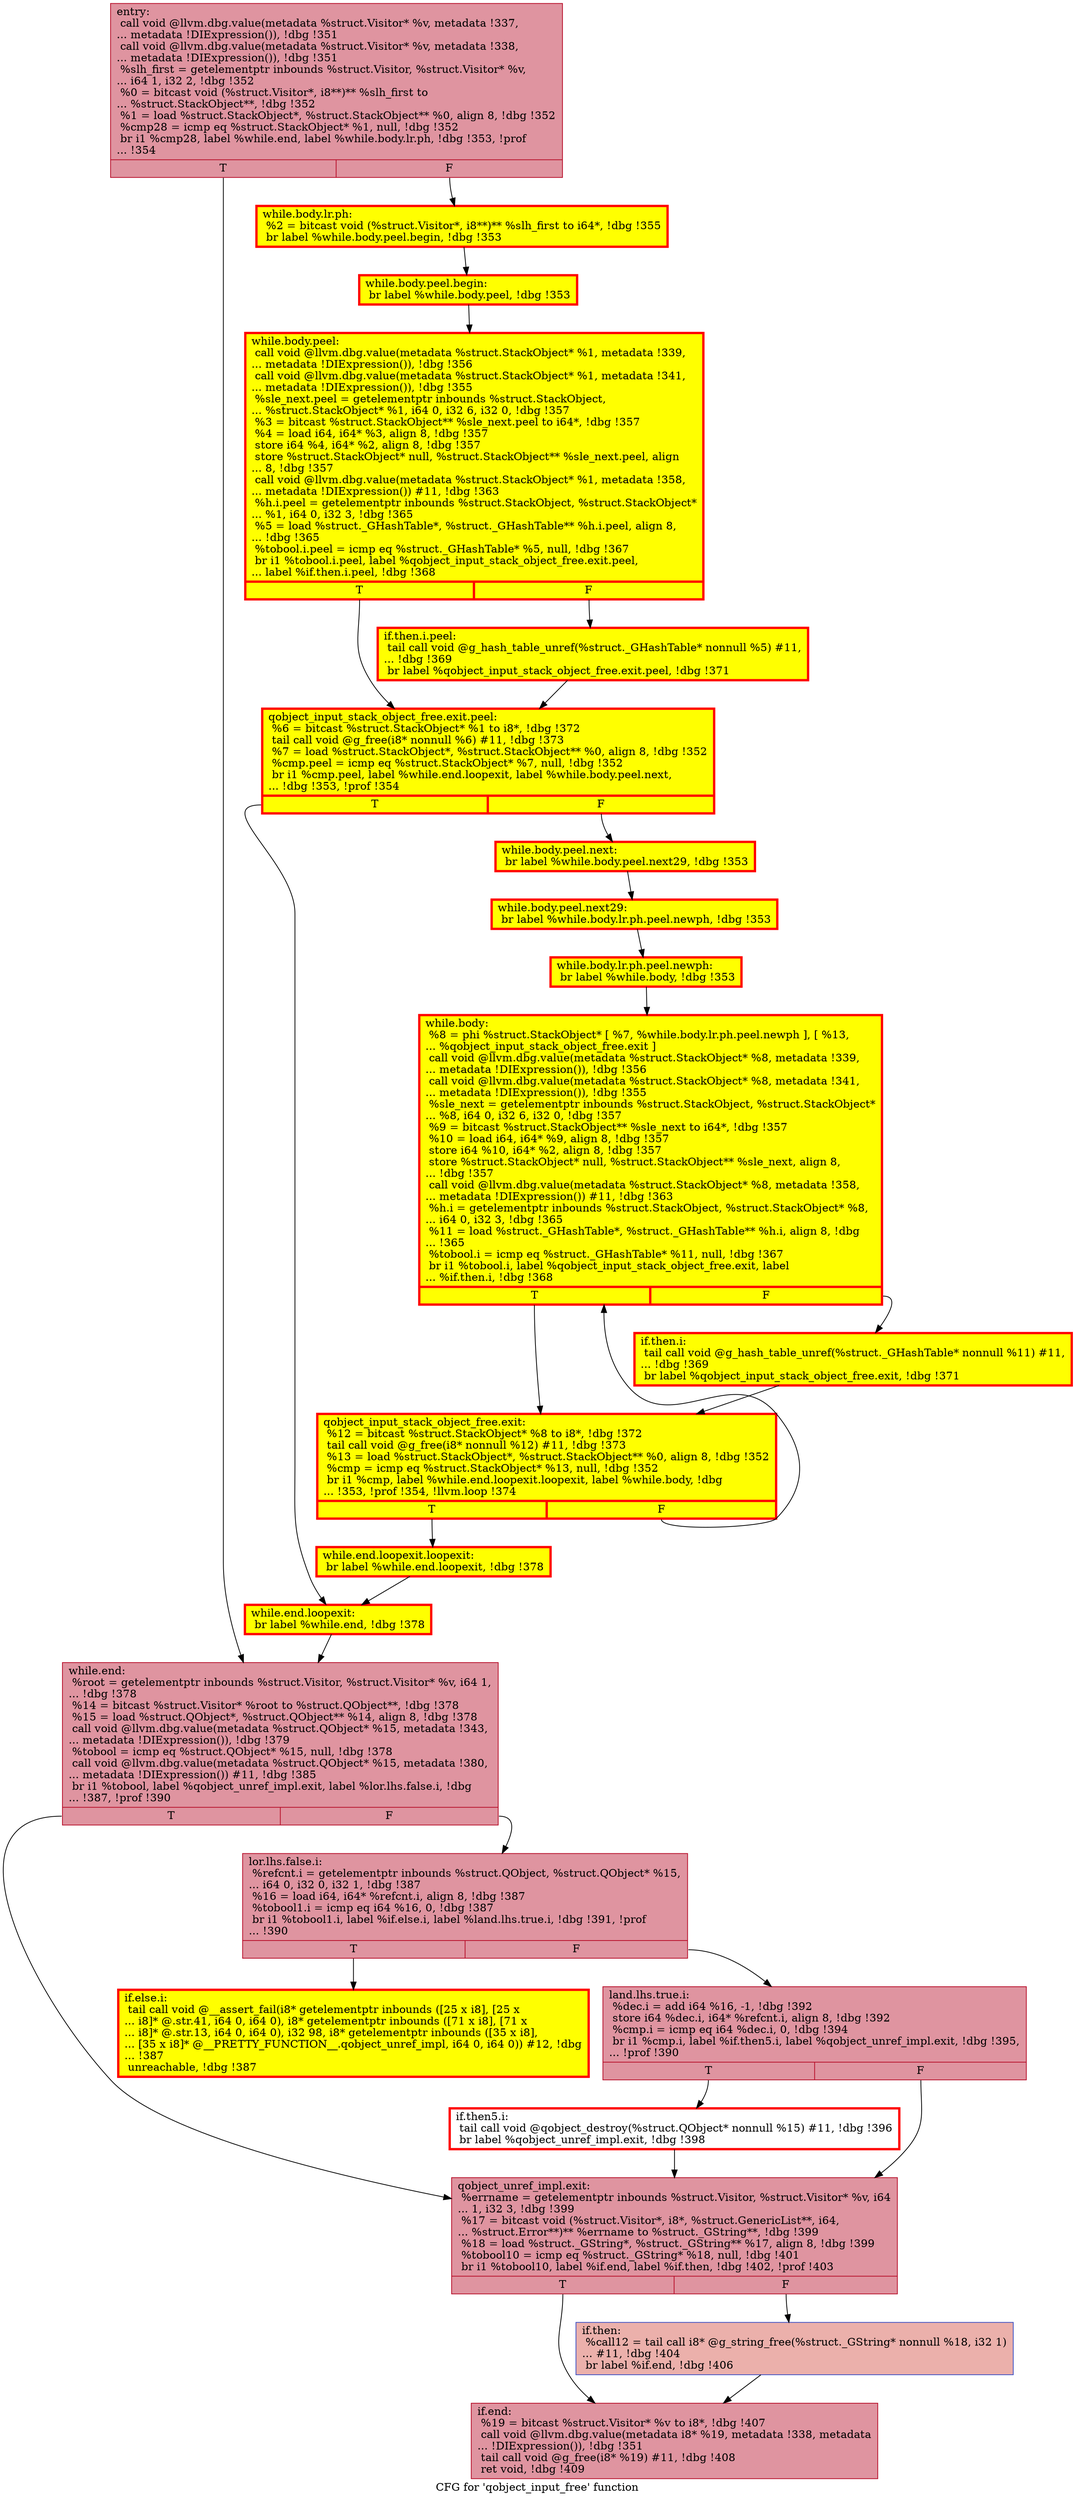 digraph "CFG for 'qobject_input_free' function" {
	label="CFG for 'qobject_input_free' function";

	Node0x561c168615c0 [shape=record,color="#b70d28ff", style=filled, fillcolor="#b70d2870",label="{entry:\l  call void @llvm.dbg.value(metadata %struct.Visitor* %v, metadata !337,\l... metadata !DIExpression()), !dbg !351\l  call void @llvm.dbg.value(metadata %struct.Visitor* %v, metadata !338,\l... metadata !DIExpression()), !dbg !351\l  %slh_first = getelementptr inbounds %struct.Visitor, %struct.Visitor* %v,\l... i64 1, i32 2, !dbg !352\l  %0 = bitcast void (%struct.Visitor*, i8**)** %slh_first to\l... %struct.StackObject**, !dbg !352\l  %1 = load %struct.StackObject*, %struct.StackObject** %0, align 8, !dbg !352\l  %cmp28 = icmp eq %struct.StackObject* %1, null, !dbg !352\l  br i1 %cmp28, label %while.end, label %while.body.lr.ph, !dbg !353, !prof\l... !354\l|{<s0>T|<s1>F}}"];
	Node0x561c168615c0:s0 -> Node0x561c16861a60;
	Node0x561c168615c0:s1 -> Node0x561c168490e0;
	Node0x561c168490e0 [shape=record,penwidth=3.0, style="filled", color="red", fillcolor="yellow",label="{while.body.lr.ph:                                 \l  %2 = bitcast void (%struct.Visitor*, i8**)** %slh_first to i64*, !dbg !355\l  br label %while.body.peel.begin, !dbg !353\l}"];
	Node0x561c168490e0 -> Node0x561c1688d0e0;
	Node0x561c1688d0e0 [shape=record,penwidth=3.0, style="filled", color="red", fillcolor="yellow",label="{while.body.peel.begin:                            \l  br label %while.body.peel, !dbg !353\l}"];
	Node0x561c1688d0e0 -> Node0x561c168c0960;
	Node0x561c168c0960 [shape=record,penwidth=3.0, style="filled", color="red", fillcolor="yellow",label="{while.body.peel:                                  \l  call void @llvm.dbg.value(metadata %struct.StackObject* %1, metadata !339,\l... metadata !DIExpression()), !dbg !356\l  call void @llvm.dbg.value(metadata %struct.StackObject* %1, metadata !341,\l... metadata !DIExpression()), !dbg !355\l  %sle_next.peel = getelementptr inbounds %struct.StackObject,\l... %struct.StackObject* %1, i64 0, i32 6, i32 0, !dbg !357\l  %3 = bitcast %struct.StackObject** %sle_next.peel to i64*, !dbg !357\l  %4 = load i64, i64* %3, align 8, !dbg !357\l  store i64 %4, i64* %2, align 8, !dbg !357\l  store %struct.StackObject* null, %struct.StackObject** %sle_next.peel, align\l... 8, !dbg !357\l  call void @llvm.dbg.value(metadata %struct.StackObject* %1, metadata !358,\l... metadata !DIExpression()) #11, !dbg !363\l  %h.i.peel = getelementptr inbounds %struct.StackObject, %struct.StackObject*\l... %1, i64 0, i32 3, !dbg !365\l  %5 = load %struct._GHashTable*, %struct._GHashTable** %h.i.peel, align 8,\l... !dbg !365\l  %tobool.i.peel = icmp eq %struct._GHashTable* %5, null, !dbg !367\l  br i1 %tobool.i.peel, label %qobject_input_stack_object_free.exit.peel,\l... label %if.then.i.peel, !dbg !368\l|{<s0>T|<s1>F}}"];
	Node0x561c168c0960:s0 -> Node0x561c16885880;
	Node0x561c168c0960:s1 -> Node0x561c168c8660;
	Node0x561c168c8660 [shape=record,penwidth=3.0, style="filled", color="red", fillcolor="yellow",label="{if.then.i.peel:                                   \l  tail call void @g_hash_table_unref(%struct._GHashTable* nonnull %5) #11,\l... !dbg !369\l  br label %qobject_input_stack_object_free.exit.peel, !dbg !371\l}"];
	Node0x561c168c8660 -> Node0x561c16885880;
	Node0x561c16885880 [shape=record,penwidth=3.0, style="filled", color="red", fillcolor="yellow",label="{qobject_input_stack_object_free.exit.peel:        \l  %6 = bitcast %struct.StackObject* %1 to i8*, !dbg !372\l  tail call void @g_free(i8* nonnull %6) #11, !dbg !373\l  %7 = load %struct.StackObject*, %struct.StackObject** %0, align 8, !dbg !352\l  %cmp.peel = icmp eq %struct.StackObject* %7, null, !dbg !352\l  br i1 %cmp.peel, label %while.end.loopexit, label %while.body.peel.next,\l... !dbg !353, !prof !354\l|{<s0>T|<s1>F}}"];
	Node0x561c16885880:s0 -> Node0x561c16454620;
	Node0x561c16885880:s1 -> Node0x561c168c7630;
	Node0x561c168c7630 [shape=record,penwidth=3.0, style="filled", color="red", fillcolor="yellow",label="{while.body.peel.next:                             \l  br label %while.body.peel.next29, !dbg !353\l}"];
	Node0x561c168c7630 -> Node0x561c1683c3b0;
	Node0x561c1683c3b0 [shape=record,penwidth=3.0, style="filled", color="red", fillcolor="yellow",label="{while.body.peel.next29:                           \l  br label %while.body.lr.ph.peel.newph, !dbg !353\l}"];
	Node0x561c1683c3b0 -> Node0x561c16885100;
	Node0x561c16885100 [shape=record,penwidth=3.0, style="filled", color="red", fillcolor="yellow",label="{while.body.lr.ph.peel.newph:                      \l  br label %while.body, !dbg !353\l}"];
	Node0x561c16885100 -> Node0x561c16865070;
	Node0x561c16865070 [shape=record,penwidth=3.0, style="filled", color="red", fillcolor="yellow",label="{while.body:                                       \l  %8 = phi %struct.StackObject* [ %7, %while.body.lr.ph.peel.newph ], [ %13,\l... %qobject_input_stack_object_free.exit ]\l  call void @llvm.dbg.value(metadata %struct.StackObject* %8, metadata !339,\l... metadata !DIExpression()), !dbg !356\l  call void @llvm.dbg.value(metadata %struct.StackObject* %8, metadata !341,\l... metadata !DIExpression()), !dbg !355\l  %sle_next = getelementptr inbounds %struct.StackObject, %struct.StackObject*\l... %8, i64 0, i32 6, i32 0, !dbg !357\l  %9 = bitcast %struct.StackObject** %sle_next to i64*, !dbg !357\l  %10 = load i64, i64* %9, align 8, !dbg !357\l  store i64 %10, i64* %2, align 8, !dbg !357\l  store %struct.StackObject* null, %struct.StackObject** %sle_next, align 8,\l... !dbg !357\l  call void @llvm.dbg.value(metadata %struct.StackObject* %8, metadata !358,\l... metadata !DIExpression()) #11, !dbg !363\l  %h.i = getelementptr inbounds %struct.StackObject, %struct.StackObject* %8,\l... i64 0, i32 3, !dbg !365\l  %11 = load %struct._GHashTable*, %struct._GHashTable** %h.i, align 8, !dbg\l... !365\l  %tobool.i = icmp eq %struct._GHashTable* %11, null, !dbg !367\l  br i1 %tobool.i, label %qobject_input_stack_object_free.exit, label\l... %if.then.i, !dbg !368\l|{<s0>T|<s1>F}}"];
	Node0x561c16865070:s0 -> Node0x561c167cf2c0;
	Node0x561c16865070:s1 -> Node0x561c168c72e0;
	Node0x561c168c72e0 [shape=record,penwidth=3.0, style="filled", color="red", fillcolor="yellow",label="{if.then.i:                                        \l  tail call void @g_hash_table_unref(%struct._GHashTable* nonnull %11) #11,\l... !dbg !369\l  br label %qobject_input_stack_object_free.exit, !dbg !371\l}"];
	Node0x561c168c72e0 -> Node0x561c167cf2c0;
	Node0x561c167cf2c0 [shape=record,penwidth=3.0, style="filled", color="red", fillcolor="yellow",label="{qobject_input_stack_object_free.exit:             \l  %12 = bitcast %struct.StackObject* %8 to i8*, !dbg !372\l  tail call void @g_free(i8* nonnull %12) #11, !dbg !373\l  %13 = load %struct.StackObject*, %struct.StackObject** %0, align 8, !dbg !352\l  %cmp = icmp eq %struct.StackObject* %13, null, !dbg !352\l  br i1 %cmp, label %while.end.loopexit.loopexit, label %while.body, !dbg\l... !353, !prof !354, !llvm.loop !374\l|{<s0>T|<s1>F}}"];
	Node0x561c167cf2c0:s0 -> Node0x561c16862e30;
	Node0x561c167cf2c0:s1 -> Node0x561c16865070;
	Node0x561c16862e30 [shape=record,penwidth=3.0, style="filled", color="red", fillcolor="yellow",label="{while.end.loopexit.loopexit:                      \l  br label %while.end.loopexit, !dbg !378\l}"];
	Node0x561c16862e30 -> Node0x561c16454620;
	Node0x561c16454620 [shape=record,penwidth=3.0, style="filled", color="red", fillcolor="yellow",label="{while.end.loopexit:                               \l  br label %while.end, !dbg !378\l}"];
	Node0x561c16454620 -> Node0x561c16861a60;
	Node0x561c16861a60 [shape=record,color="#b70d28ff", style=filled, fillcolor="#b70d2870",label="{while.end:                                        \l  %root = getelementptr inbounds %struct.Visitor, %struct.Visitor* %v, i64 1,\l... !dbg !378\l  %14 = bitcast %struct.Visitor* %root to %struct.QObject**, !dbg !378\l  %15 = load %struct.QObject*, %struct.QObject** %14, align 8, !dbg !378\l  call void @llvm.dbg.value(metadata %struct.QObject* %15, metadata !343,\l... metadata !DIExpression()), !dbg !379\l  %tobool = icmp eq %struct.QObject* %15, null, !dbg !378\l  call void @llvm.dbg.value(metadata %struct.QObject* %15, metadata !380,\l... metadata !DIExpression()) #11, !dbg !385\l  br i1 %tobool, label %qobject_unref_impl.exit, label %lor.lhs.false.i, !dbg\l... !387, !prof !390\l|{<s0>T|<s1>F}}"];
	Node0x561c16861a60:s0 -> Node0x561c168c55f0;
	Node0x561c16861a60:s1 -> Node0x561c168065e0;
	Node0x561c168065e0 [shape=record,color="#b70d28ff", style=filled, fillcolor="#b70d2870",label="{lor.lhs.false.i:                                  \l  %refcnt.i = getelementptr inbounds %struct.QObject, %struct.QObject* %15,\l... i64 0, i32 0, i32 1, !dbg !387\l  %16 = load i64, i64* %refcnt.i, align 8, !dbg !387\l  %tobool1.i = icmp eq i64 %16, 0, !dbg !387\l  br i1 %tobool1.i, label %if.else.i, label %land.lhs.true.i, !dbg !391, !prof\l... !390\l|{<s0>T|<s1>F}}"];
	Node0x561c168065e0:s0 -> Node0x561c1684ce00;
	Node0x561c168065e0:s1 -> Node0x561c16805870;
	Node0x561c1684ce00 [shape=record,penwidth=3.0, style="filled", color="red", fillcolor="yellow",label="{if.else.i:                                        \l  tail call void @__assert_fail(i8* getelementptr inbounds ([25 x i8], [25 x\l... i8]* @.str.41, i64 0, i64 0), i8* getelementptr inbounds ([71 x i8], [71 x\l... i8]* @.str.13, i64 0, i64 0), i32 98, i8* getelementptr inbounds ([35 x i8],\l... [35 x i8]* @__PRETTY_FUNCTION__.qobject_unref_impl, i64 0, i64 0)) #12, !dbg\l... !387\l  unreachable, !dbg !387\l}"];
	Node0x561c16805870 [shape=record,color="#b70d28ff", style=filled, fillcolor="#b70d2870",label="{land.lhs.true.i:                                  \l  %dec.i = add i64 %16, -1, !dbg !392\l  store i64 %dec.i, i64* %refcnt.i, align 8, !dbg !392\l  %cmp.i = icmp eq i64 %dec.i, 0, !dbg !394\l  br i1 %cmp.i, label %if.then5.i, label %qobject_unref_impl.exit, !dbg !395,\l... !prof !390\l|{<s0>T|<s1>F}}"];
	Node0x561c16805870:s0 -> Node0x561c168061a0;
	Node0x561c16805870:s1 -> Node0x561c168c55f0;
	Node0x561c168061a0 [shape=record,penwidth=3.0, color="red",label="{if.then5.i:                                       \l  tail call void @qobject_destroy(%struct.QObject* nonnull %15) #11, !dbg !396\l  br label %qobject_unref_impl.exit, !dbg !398\l}"];
	Node0x561c168061a0 -> Node0x561c168c55f0;
	Node0x561c168c55f0 [shape=record,color="#b70d28ff", style=filled, fillcolor="#b70d2870",label="{qobject_unref_impl.exit:                          \l  %errname = getelementptr inbounds %struct.Visitor, %struct.Visitor* %v, i64\l... 1, i32 3, !dbg !399\l  %17 = bitcast void (%struct.Visitor*, i8*, %struct.GenericList**, i64,\l... %struct.Error**)** %errname to %struct._GString**, !dbg !399\l  %18 = load %struct._GString*, %struct._GString** %17, align 8, !dbg !399\l  %tobool10 = icmp eq %struct._GString* %18, null, !dbg !401\l  br i1 %tobool10, label %if.end, label %if.then, !dbg !402, !prof !403\l|{<s0>T|<s1>F}}"];
	Node0x561c168c55f0:s0 -> Node0x561c16868e50;
	Node0x561c168c55f0:s1 -> Node0x561c16868de0;
	Node0x561c16868de0 [shape=record,color="#3d50c3ff", style=filled, fillcolor="#d24b4070",label="{if.then:                                          \l  %call12 = tail call i8* @g_string_free(%struct._GString* nonnull %18, i32 1)\l... #11, !dbg !404\l  br label %if.end, !dbg !406\l}"];
	Node0x561c16868de0 -> Node0x561c16868e50;
	Node0x561c16868e50 [shape=record,color="#b70d28ff", style=filled, fillcolor="#b70d2870",label="{if.end:                                           \l  %19 = bitcast %struct.Visitor* %v to i8*, !dbg !407\l  call void @llvm.dbg.value(metadata i8* %19, metadata !338, metadata\l... !DIExpression()), !dbg !351\l  tail call void @g_free(i8* %19) #11, !dbg !408\l  ret void, !dbg !409\l}"];
}
